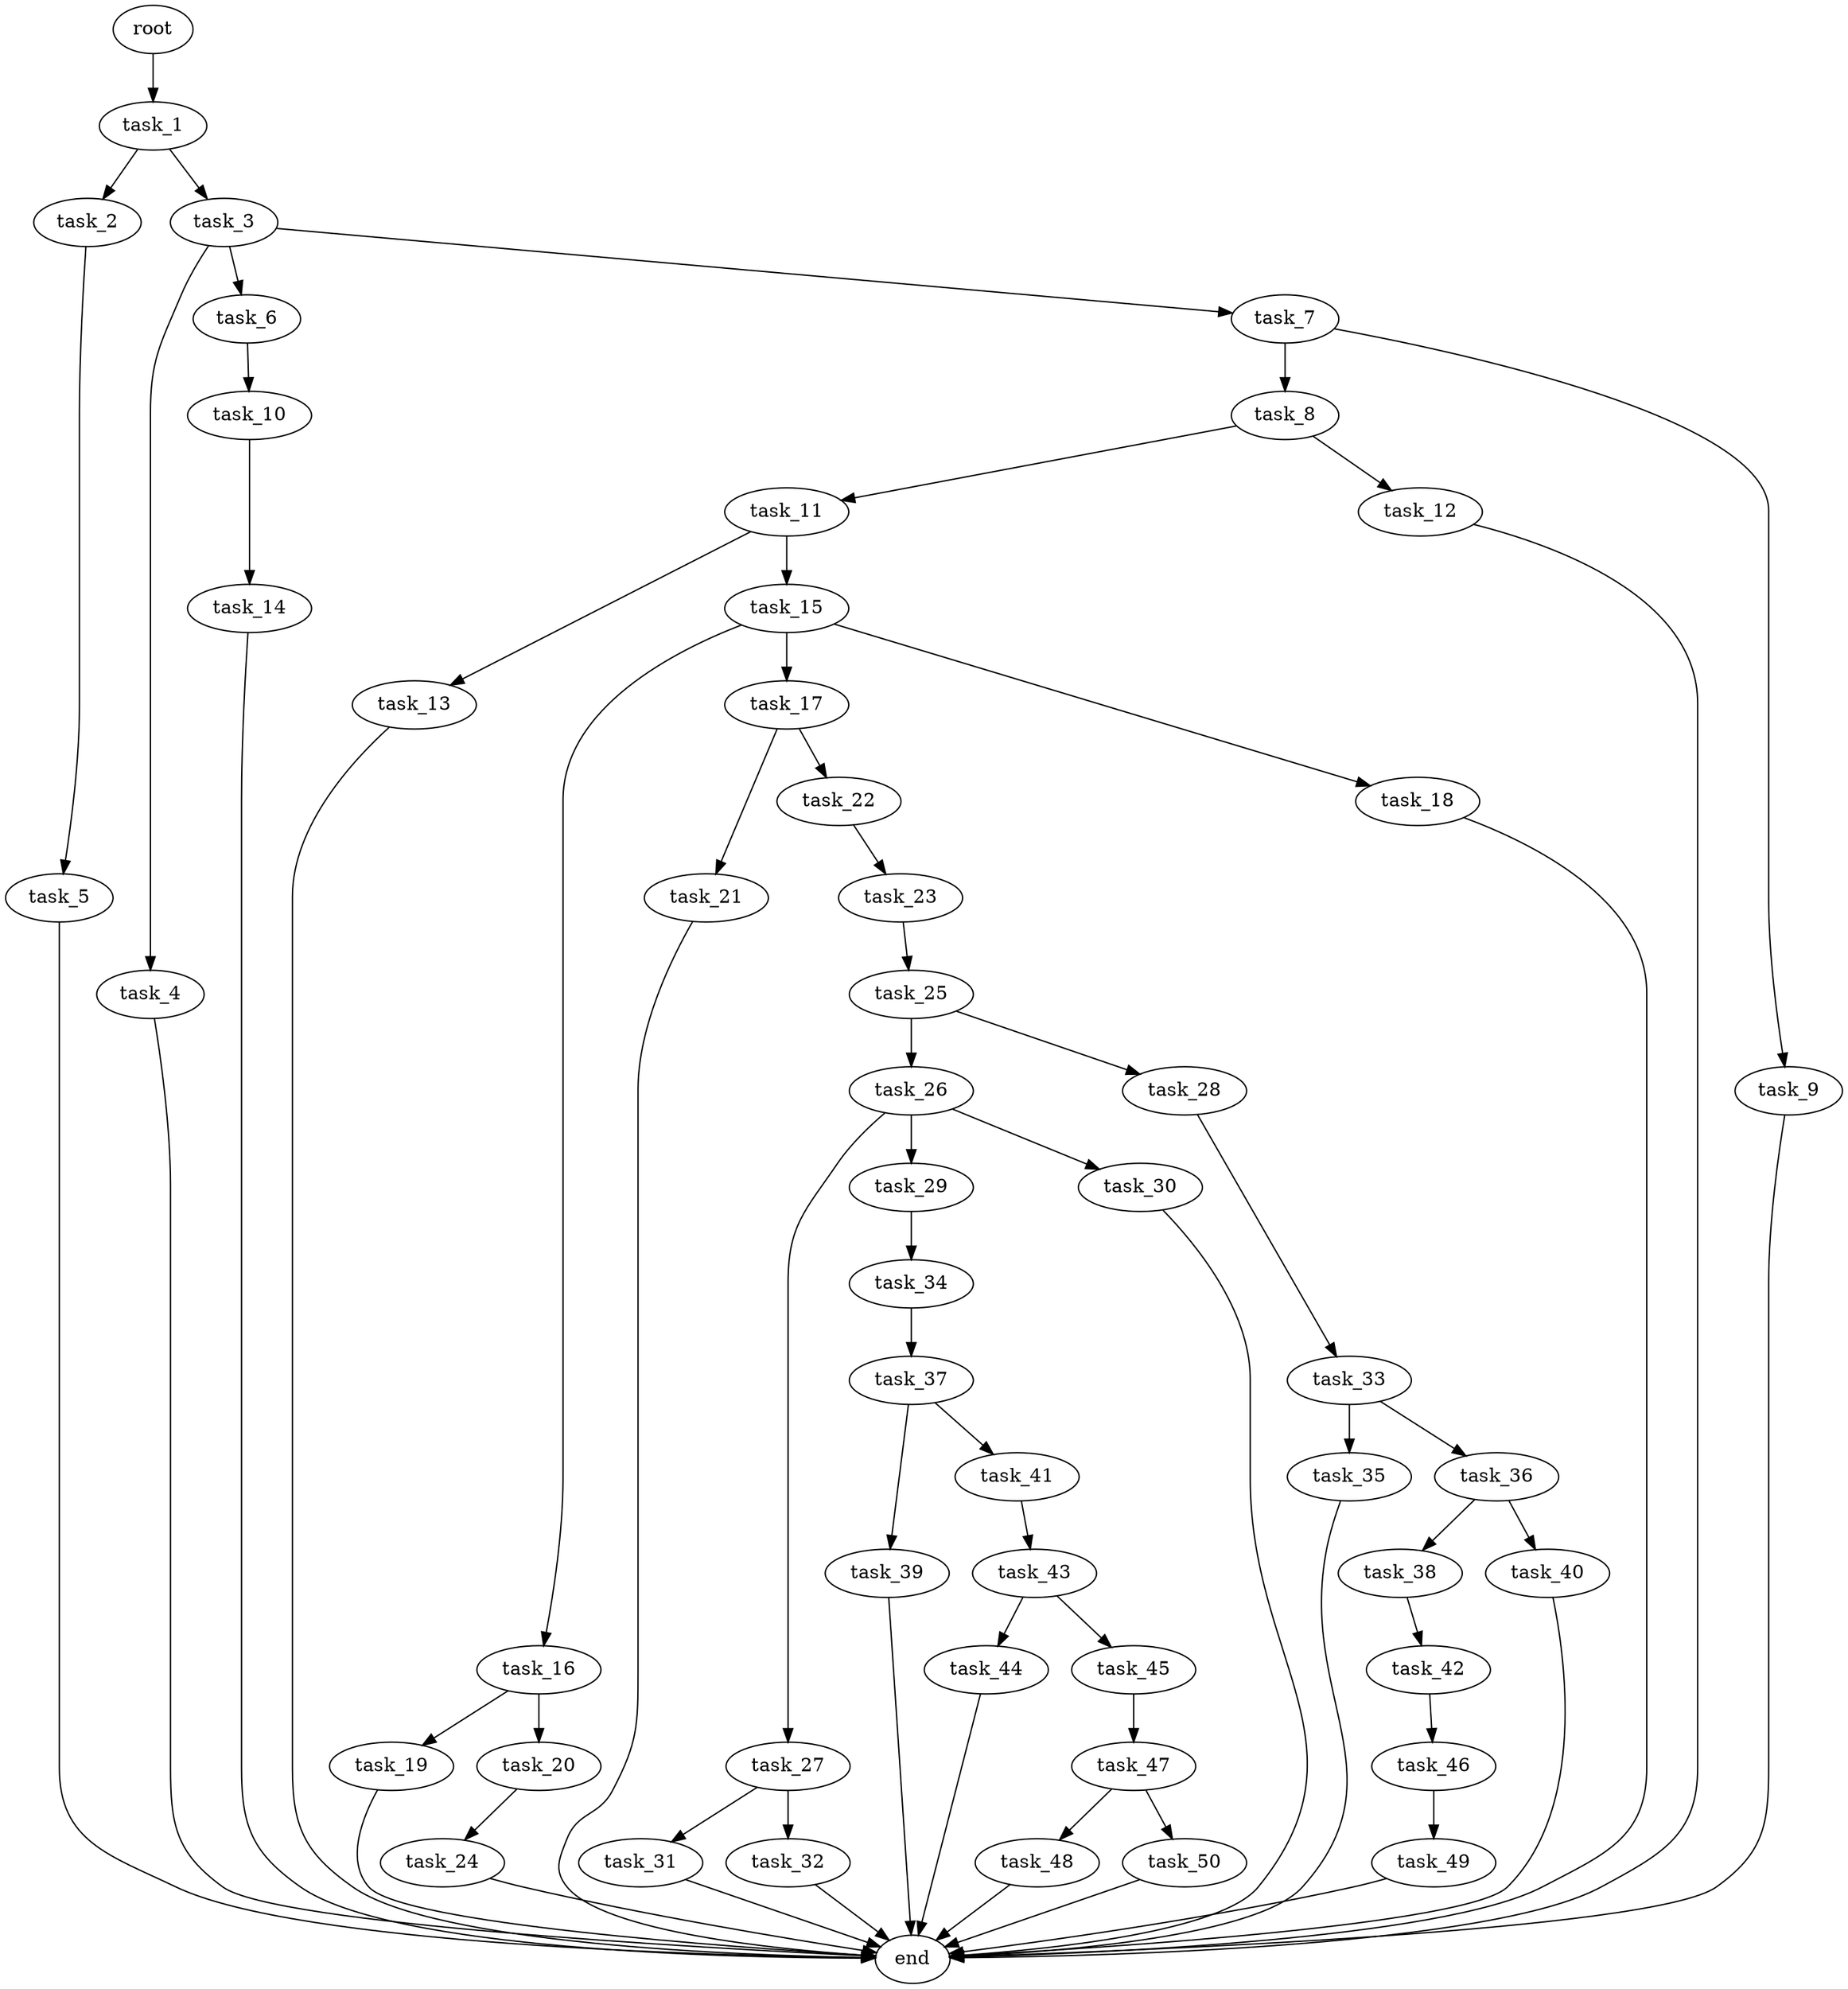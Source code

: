 digraph G {
  root [size="0.000000e+00"];
  task_1 [size="4.914743e+10"];
  task_2 [size="1.010662e+10"];
  task_3 [size="4.250441e+10"];
  task_4 [size="3.543880e+10"];
  task_5 [size="4.552927e+09"];
  task_6 [size="6.688684e+10"];
  task_7 [size="7.956257e+10"];
  task_8 [size="8.210447e+10"];
  task_9 [size="2.073075e+10"];
  task_10 [size="3.037398e+10"];
  task_11 [size="9.261357e+10"];
  task_12 [size="8.949588e+09"];
  task_13 [size="4.890965e+09"];
  task_14 [size="6.258542e+10"];
  task_15 [size="4.389517e+10"];
  task_16 [size="5.886124e+10"];
  task_17 [size="1.466350e+10"];
  task_18 [size="7.197872e+10"];
  task_19 [size="1.347892e+10"];
  task_20 [size="5.293031e+10"];
  task_21 [size="9.613287e+10"];
  task_22 [size="4.285794e+10"];
  task_23 [size="7.584459e+10"];
  task_24 [size="2.140067e+10"];
  task_25 [size="7.705533e+10"];
  task_26 [size="7.035355e+10"];
  task_27 [size="4.821628e+10"];
  task_28 [size="2.420300e+10"];
  task_29 [size="6.770392e+10"];
  task_30 [size="9.951172e+09"];
  task_31 [size="4.951795e+10"];
  task_32 [size="5.572538e+10"];
  task_33 [size="1.083545e+10"];
  task_34 [size="7.827865e+10"];
  task_35 [size="8.396653e+10"];
  task_36 [size="1.078204e+10"];
  task_37 [size="2.832430e+10"];
  task_38 [size="4.805385e+10"];
  task_39 [size="1.537836e+10"];
  task_40 [size="8.521287e+10"];
  task_41 [size="1.436630e+10"];
  task_42 [size="6.648199e+10"];
  task_43 [size="1.385819e+10"];
  task_44 [size="3.750110e+10"];
  task_45 [size="8.180827e+10"];
  task_46 [size="3.370815e+10"];
  task_47 [size="2.387271e+09"];
  task_48 [size="5.789771e+09"];
  task_49 [size="3.421673e+10"];
  task_50 [size="5.898950e+10"];
  end [size="0.000000e+00"];

  root -> task_1 [size="1.000000e-12"];
  task_1 -> task_2 [size="1.010662e+08"];
  task_1 -> task_3 [size="4.250441e+08"];
  task_2 -> task_5 [size="4.552927e+07"];
  task_3 -> task_4 [size="3.543880e+08"];
  task_3 -> task_6 [size="6.688684e+08"];
  task_3 -> task_7 [size="7.956257e+08"];
  task_4 -> end [size="1.000000e-12"];
  task_5 -> end [size="1.000000e-12"];
  task_6 -> task_10 [size="3.037398e+08"];
  task_7 -> task_8 [size="8.210447e+08"];
  task_7 -> task_9 [size="2.073075e+08"];
  task_8 -> task_11 [size="9.261357e+08"];
  task_8 -> task_12 [size="8.949588e+07"];
  task_9 -> end [size="1.000000e-12"];
  task_10 -> task_14 [size="6.258542e+08"];
  task_11 -> task_13 [size="4.890965e+07"];
  task_11 -> task_15 [size="4.389517e+08"];
  task_12 -> end [size="1.000000e-12"];
  task_13 -> end [size="1.000000e-12"];
  task_14 -> end [size="1.000000e-12"];
  task_15 -> task_16 [size="5.886124e+08"];
  task_15 -> task_17 [size="1.466350e+08"];
  task_15 -> task_18 [size="7.197872e+08"];
  task_16 -> task_19 [size="1.347892e+08"];
  task_16 -> task_20 [size="5.293031e+08"];
  task_17 -> task_21 [size="9.613287e+08"];
  task_17 -> task_22 [size="4.285794e+08"];
  task_18 -> end [size="1.000000e-12"];
  task_19 -> end [size="1.000000e-12"];
  task_20 -> task_24 [size="2.140067e+08"];
  task_21 -> end [size="1.000000e-12"];
  task_22 -> task_23 [size="7.584459e+08"];
  task_23 -> task_25 [size="7.705533e+08"];
  task_24 -> end [size="1.000000e-12"];
  task_25 -> task_26 [size="7.035355e+08"];
  task_25 -> task_28 [size="2.420300e+08"];
  task_26 -> task_27 [size="4.821628e+08"];
  task_26 -> task_29 [size="6.770392e+08"];
  task_26 -> task_30 [size="9.951172e+07"];
  task_27 -> task_31 [size="4.951795e+08"];
  task_27 -> task_32 [size="5.572538e+08"];
  task_28 -> task_33 [size="1.083545e+08"];
  task_29 -> task_34 [size="7.827865e+08"];
  task_30 -> end [size="1.000000e-12"];
  task_31 -> end [size="1.000000e-12"];
  task_32 -> end [size="1.000000e-12"];
  task_33 -> task_35 [size="8.396653e+08"];
  task_33 -> task_36 [size="1.078204e+08"];
  task_34 -> task_37 [size="2.832430e+08"];
  task_35 -> end [size="1.000000e-12"];
  task_36 -> task_38 [size="4.805385e+08"];
  task_36 -> task_40 [size="8.521287e+08"];
  task_37 -> task_39 [size="1.537836e+08"];
  task_37 -> task_41 [size="1.436630e+08"];
  task_38 -> task_42 [size="6.648199e+08"];
  task_39 -> end [size="1.000000e-12"];
  task_40 -> end [size="1.000000e-12"];
  task_41 -> task_43 [size="1.385819e+08"];
  task_42 -> task_46 [size="3.370815e+08"];
  task_43 -> task_44 [size="3.750110e+08"];
  task_43 -> task_45 [size="8.180827e+08"];
  task_44 -> end [size="1.000000e-12"];
  task_45 -> task_47 [size="2.387271e+07"];
  task_46 -> task_49 [size="3.421673e+08"];
  task_47 -> task_48 [size="5.789771e+07"];
  task_47 -> task_50 [size="5.898950e+08"];
  task_48 -> end [size="1.000000e-12"];
  task_49 -> end [size="1.000000e-12"];
  task_50 -> end [size="1.000000e-12"];
}
